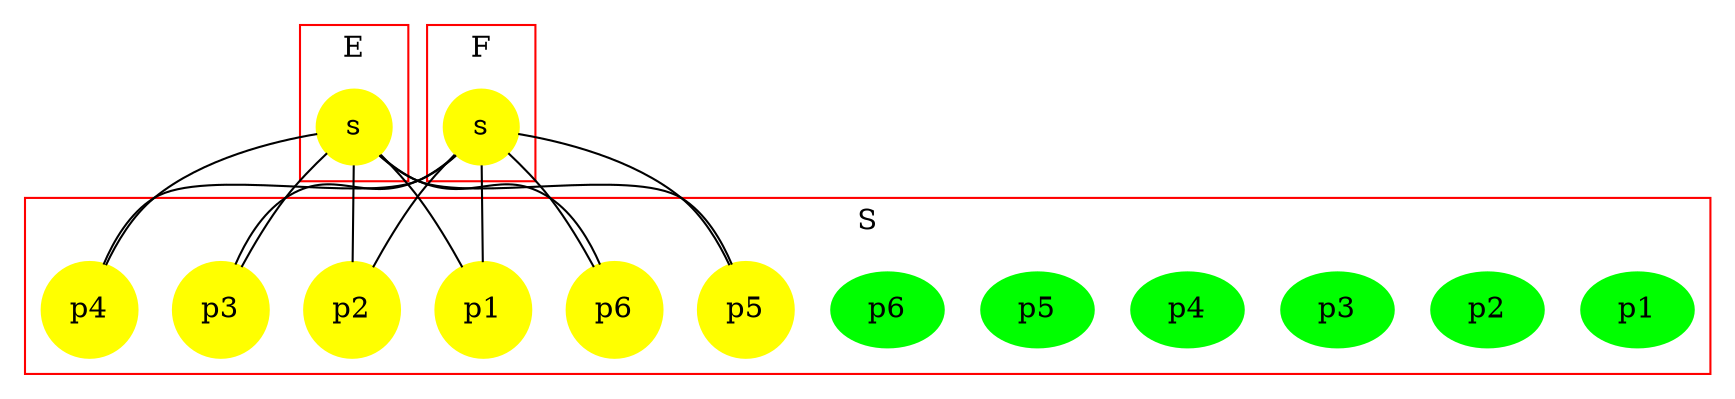 #This file has been computed by KaSa: a Static Analyzer for Kappa (Kappa Static Analyzer (DomainBased-3008-gb2a8e1a))
#Download sources/binaries at https://github.com/Kappa-Dev/KaSim
#
#Analysis launched at 2017/04/25 14:17:34 (GMT+2) on wf173.di.ens.fr
#Command line is: KaSa e6.ka --compute-symmetries
#
#This file contains the description of the contact map in dot.
#Please use graphviz (http://www.graphviz.org) or OmniGraffle to export it to a PDF
#
graph G{ 
subgraph cluster0 {
   0.0 [style = filled label = "s" shape =circle color = yellow size = "5"]
label =  "E";  shape = rectangle; color = red
} ; 
subgraph cluster1 {
   1.0 [style = filled label = "s" shape =circle color = yellow size = "5"]
label =  "F";  shape = rectangle; color = red
} ; 
subgraph cluster2 {
   2.0 [style = filled label = "p1" shape =ellipse color = green size = "5"]
   2.1 [style = filled label = "p2" shape =ellipse color = green size = "5"]
   2.2 [style = filled label = "p3" shape =ellipse color = green size = "5"]
   2.3 [style = filled label = "p4" shape =ellipse color = green size = "5"]
   2.4 [style = filled label = "p5" shape =ellipse color = green size = "5"]
   2.5 [style = filled label = "p6" shape =ellipse color = green size = "5"]
   2.6 [style = filled label = "p1" shape =circle color = yellow size = "5"]
   2.7 [style = filled label = "p2" shape =circle color = yellow size = "5"]
   2.8 [style = filled label = "p3" shape =circle color = yellow size = "5"]
   2.9 [style = filled label = "p4" shape =circle color = yellow size = "5"]
   2.10 [style = filled label = "p5" shape =circle color = yellow size = "5"]
   2.11 [style = filled label = "p6" shape =circle color = yellow size = "5"]
label =  "S";  shape = rectangle; color = red
} ; 
0.0 -- 2.6
0.0 -- 2.7
0.0 -- 2.8
0.0 -- 2.9
0.0 -- 2.10
0.0 -- 2.11
1.0 -- 2.6
1.0 -- 2.7
1.0 -- 2.8
1.0 -- 2.9
1.0 -- 2.10
1.0 -- 2.11
}

